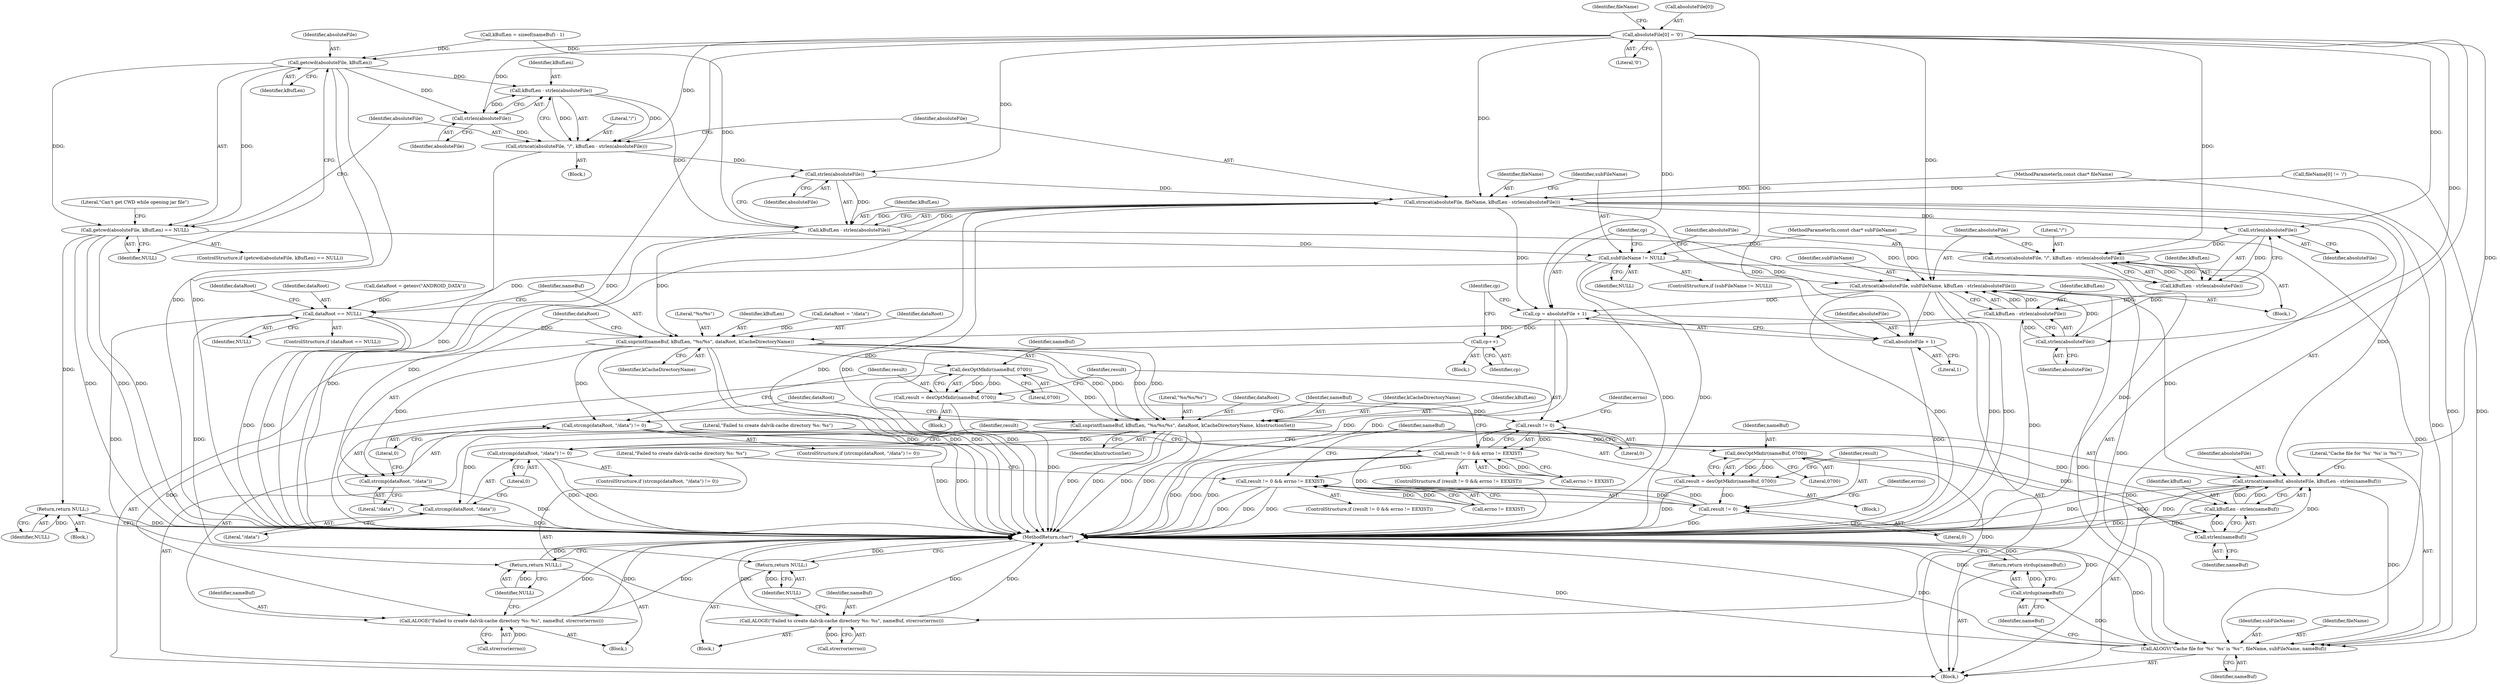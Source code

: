 digraph "0_Android_338aeaf28e9981c15d0673b18487dba61eb5447c@array" {
"1000121" [label="(Call,absoluteFile[0] = '\0')"];
"1000135" [label="(Call,getcwd(absoluteFile, kBufLen))"];
"1000134" [label="(Call,getcwd(absoluteFile, kBufLen) == NULL)"];
"1000142" [label="(Return,return NULL;)"];
"1000159" [label="(Call,subFileName != NULL)"];
"1000170" [label="(Call,strncat(absoluteFile, subFileName, kBufLen - strlen(absoluteFile)))"];
"1000177" [label="(Call,cp = absoluteFile + 1)"];
"1000198" [label="(Call,cp++)"];
"1000179" [label="(Call,absoluteFile + 1)"];
"1000282" [label="(Call,strncat(nameBuf, absoluteFile, kBufLen - strlen(nameBuf)))"];
"1000289" [label="(Call,ALOGV(\"Cache file for '%s' '%s' is '%s'\", fileName, subFileName, nameBuf))"];
"1000295" [label="(Call,strdup(nameBuf))"];
"1000294" [label="(Return,return strdup(nameBuf);)"];
"1000205" [label="(Call,dataRoot == NULL)"];
"1000211" [label="(Call,snprintf(nameBuf, kBufLen, \"%s/%s\", dataRoot, kCacheDirectoryName))"];
"1000218" [label="(Call,strcmp(dataRoot, \"/data\") != 0)"];
"1000219" [label="(Call,strcmp(dataRoot, \"/data\"))"];
"1000227" [label="(Call,dexOptMkdir(nameBuf, 0700))"];
"1000225" [label="(Call,result = dexOptMkdir(nameBuf, 0700))"];
"1000232" [label="(Call,result != 0)"];
"1000231" [label="(Call,result != 0 && errno != EEXIST)"];
"1000267" [label="(Call,result != 0 && errno != EEXIST)"];
"1000239" [label="(Call,ALOGE(\"Failed to create dalvik-cache directory %s: %s\", nameBuf, strerror(errno)))"];
"1000246" [label="(Call,snprintf(nameBuf, kBufLen, \"%s/%s/%s\", dataRoot, kCacheDirectoryName, kInstructionSet))"];
"1000254" [label="(Call,strcmp(dataRoot, \"/data\") != 0)"];
"1000255" [label="(Call,strcmp(dataRoot, \"/data\"))"];
"1000263" [label="(Call,dexOptMkdir(nameBuf, 0700))"];
"1000261" [label="(Call,result = dexOptMkdir(nameBuf, 0700))"];
"1000268" [label="(Call,result != 0)"];
"1000275" [label="(Call,ALOGE(\"Failed to create dalvik-cache directory %s: %s\", nameBuf, strerror(errno)))"];
"1000287" [label="(Call,strlen(nameBuf))"];
"1000285" [label="(Call,kBufLen - strlen(nameBuf))"];
"1000244" [label="(Return,return NULL;)"];
"1000280" [label="(Return,return NULL;)"];
"1000147" [label="(Call,kBufLen - strlen(absoluteFile))"];
"1000144" [label="(Call,strncat(absoluteFile, \"/\", kBufLen - strlen(absoluteFile)))"];
"1000156" [label="(Call,strlen(absoluteFile))"];
"1000151" [label="(Call,strncat(absoluteFile, fileName, kBufLen - strlen(absoluteFile)))"];
"1000168" [label="(Call,strlen(absoluteFile))"];
"1000163" [label="(Call,strncat(absoluteFile, \"/\", kBufLen - strlen(absoluteFile)))"];
"1000175" [label="(Call,strlen(absoluteFile))"];
"1000173" [label="(Call,kBufLen - strlen(absoluteFile))"];
"1000166" [label="(Call,kBufLen - strlen(absoluteFile))"];
"1000154" [label="(Call,kBufLen - strlen(absoluteFile))"];
"1000149" [label="(Call,strlen(absoluteFile))"];
"1000227" [label="(Call,dexOptMkdir(nameBuf, 0700))"];
"1000171" [label="(Identifier,absoluteFile)"];
"1000141" [label="(Literal,\"Can't get CWD while opening jar file\")"];
"1000160" [label="(Identifier,subFileName)"];
"1000162" [label="(Block,)"];
"1000156" [label="(Call,strlen(absoluteFile))"];
"1000129" [label="(Identifier,fileName)"];
"1000287" [label="(Call,strlen(nameBuf))"];
"1000295" [label="(Call,strdup(nameBuf))"];
"1000277" [label="(Identifier,nameBuf)"];
"1000165" [label="(Literal,\"/\")"];
"1000233" [label="(Identifier,result)"];
"1000152" [label="(Identifier,absoluteFile)"];
"1000254" [label="(Call,strcmp(dataRoot, \"/data\") != 0)"];
"1000269" [label="(Identifier,result)"];
"1000212" [label="(Identifier,nameBuf)"];
"1000157" [label="(Identifier,absoluteFile)"];
"1000296" [label="(Identifier,nameBuf)"];
"1000218" [label="(Call,strcmp(dataRoot, \"/data\") != 0)"];
"1000223" [label="(Block,)"];
"1000139" [label="(Block,)"];
"1000159" [label="(Call,subFileName != NULL)"];
"1000242" [label="(Call,strerror(errno))"];
"1000272" [label="(Identifier,errno)"];
"1000262" [label="(Identifier,result)"];
"1000255" [label="(Call,strcmp(dataRoot, \"/data\"))"];
"1000297" [label="(MethodReturn,char*)"];
"1000221" [label="(Literal,\"/data\")"];
"1000187" [label="(Block,)"];
"1000200" [label="(Call,dataRoot = getenv(\"ANDROID_DATA\"))"];
"1000267" [label="(Call,result != 0 && errno != EEXIST)"];
"1000138" [label="(Identifier,NULL)"];
"1000225" [label="(Call,result = dexOptMkdir(nameBuf, 0700))"];
"1000154" [label="(Call,kBufLen - strlen(absoluteFile))"];
"1000172" [label="(Identifier,subFileName)"];
"1000215" [label="(Identifier,dataRoot)"];
"1000244" [label="(Return,return NULL;)"];
"1000251" [label="(Identifier,kCacheDirectoryName)"];
"1000281" [label="(Identifier,NULL)"];
"1000181" [label="(Literal,1)"];
"1000168" [label="(Call,strlen(absoluteFile))"];
"1000217" [label="(ControlStructure,if (strcmp(dataRoot, \"/data\") != 0))"];
"1000274" [label="(Block,)"];
"1000248" [label="(Identifier,kBufLen)"];
"1000174" [label="(Identifier,kBufLen)"];
"1000204" [label="(ControlStructure,if (dataRoot == NULL))"];
"1000137" [label="(Identifier,kBufLen)"];
"1000234" [label="(Literal,0)"];
"1000288" [label="(Identifier,nameBuf)"];
"1000261" [label="(Call,result = dexOptMkdir(nameBuf, 0700))"];
"1000214" [label="(Literal,\"%s/%s\")"];
"1000176" [label="(Identifier,absoluteFile)"];
"1000258" [label="(Literal,0)"];
"1000147" [label="(Call,kBufLen - strlen(absoluteFile))"];
"1000146" [label="(Literal,\"/\")"];
"1000268" [label="(Call,result != 0)"];
"1000198" [label="(Call,cp++)"];
"1000213" [label="(Identifier,kBufLen)"];
"1000122" [label="(Call,absoluteFile[0])"];
"1000127" [label="(Call,fileName[0] != '/')"];
"1000241" [label="(Identifier,nameBuf)"];
"1000175" [label="(Call,strlen(absoluteFile))"];
"1000178" [label="(Identifier,cp)"];
"1000292" [label="(Identifier,subFileName)"];
"1000266" [label="(ControlStructure,if (result != 0 && errno != EEXIST))"];
"1000228" [label="(Identifier,nameBuf)"];
"1000275" [label="(Call,ALOGE(\"Failed to create dalvik-cache directory %s: %s\", nameBuf, strerror(errno)))"];
"1000270" [label="(Literal,0)"];
"1000170" [label="(Call,strncat(absoluteFile, subFileName, kBufLen - strlen(absoluteFile)))"];
"1000161" [label="(Identifier,NULL)"];
"1000284" [label="(Identifier,absoluteFile)"];
"1000143" [label="(Identifier,NULL)"];
"1000286" [label="(Identifier,kBufLen)"];
"1000166" [label="(Call,kBufLen - strlen(absoluteFile))"];
"1000173" [label="(Call,kBufLen - strlen(absoluteFile))"];
"1000222" [label="(Literal,0)"];
"1000113" [label="(Call,kBufLen = sizeof(nameBuf) - 1)"];
"1000134" [label="(Call,getcwd(absoluteFile, kBufLen) == NULL)"];
"1000259" [label="(Block,)"];
"1000240" [label="(Literal,\"Failed to create dalvik-cache directory %s: %s\")"];
"1000169" [label="(Identifier,absoluteFile)"];
"1000236" [label="(Identifier,errno)"];
"1000280" [label="(Return,return NULL;)"];
"1000235" [label="(Call,errno != EEXIST)"];
"1000290" [label="(Literal,\"Cache file for '%s' '%s' is '%s'\")"];
"1000144" [label="(Call,strncat(absoluteFile, \"/\", kBufLen - strlen(absoluteFile)))"];
"1000150" [label="(Identifier,absoluteFile)"];
"1000109" [label="(Block,)"];
"1000283" [label="(Identifier,nameBuf)"];
"1000252" [label="(Identifier,kInstructionSet)"];
"1000265" [label="(Literal,0700)"];
"1000289" [label="(Call,ALOGV(\"Cache file for '%s' '%s' is '%s'\", fileName, subFileName, nameBuf))"];
"1000151" [label="(Call,strncat(absoluteFile, fileName, kBufLen - strlen(absoluteFile)))"];
"1000153" [label="(Identifier,fileName)"];
"1000219" [label="(Call,strcmp(dataRoot, \"/data\"))"];
"1000294" [label="(Return,return strdup(nameBuf);)"];
"1000164" [label="(Identifier,absoluteFile)"];
"1000229" [label="(Literal,0700)"];
"1000177" [label="(Call,cp = absoluteFile + 1)"];
"1000231" [label="(Call,result != 0 && errno != EEXIST)"];
"1000257" [label="(Literal,\"/data\")"];
"1000245" [label="(Identifier,NULL)"];
"1000249" [label="(Literal,\"%s/%s/%s\")"];
"1000132" [label="(Block,)"];
"1000278" [label="(Call,strerror(errno))"];
"1000148" [label="(Identifier,kBufLen)"];
"1000179" [label="(Call,absoluteFile + 1)"];
"1000256" [label="(Identifier,dataRoot)"];
"1000271" [label="(Call,errno != EEXIST)"];
"1000226" [label="(Identifier,result)"];
"1000209" [label="(Identifier,dataRoot)"];
"1000246" [label="(Call,snprintf(nameBuf, kBufLen, \"%s/%s/%s\", dataRoot, kCacheDirectoryName, kInstructionSet))"];
"1000145" [label="(Identifier,absoluteFile)"];
"1000206" [label="(Identifier,dataRoot)"];
"1000142" [label="(Return,return NULL;)"];
"1000135" [label="(Call,getcwd(absoluteFile, kBufLen))"];
"1000205" [label="(Call,dataRoot == NULL)"];
"1000285" [label="(Call,kBufLen - strlen(nameBuf))"];
"1000207" [label="(Identifier,NULL)"];
"1000185" [label="(Identifier,cp)"];
"1000238" [label="(Block,)"];
"1000250" [label="(Identifier,dataRoot)"];
"1000149" [label="(Call,strlen(absoluteFile))"];
"1000121" [label="(Call,absoluteFile[0] = '\0')"];
"1000211" [label="(Call,snprintf(nameBuf, kBufLen, \"%s/%s\", dataRoot, kCacheDirectoryName))"];
"1000253" [label="(ControlStructure,if (strcmp(dataRoot, \"/data\") != 0))"];
"1000167" [label="(Identifier,kBufLen)"];
"1000291" [label="(Identifier,fileName)"];
"1000208" [label="(Call,dataRoot = \"/data\")"];
"1000180" [label="(Identifier,absoluteFile)"];
"1000276" [label="(Literal,\"Failed to create dalvik-cache directory %s: %s\")"];
"1000232" [label="(Call,result != 0)"];
"1000282" [label="(Call,strncat(nameBuf, absoluteFile, kBufLen - strlen(nameBuf)))"];
"1000216" [label="(Identifier,kCacheDirectoryName)"];
"1000125" [label="(Literal,'\0')"];
"1000163" [label="(Call,strncat(absoluteFile, \"/\", kBufLen - strlen(absoluteFile)))"];
"1000107" [label="(MethodParameterIn,const char* fileName)"];
"1000264" [label="(Identifier,nameBuf)"];
"1000136" [label="(Identifier,absoluteFile)"];
"1000293" [label="(Identifier,nameBuf)"];
"1000247" [label="(Identifier,nameBuf)"];
"1000155" [label="(Identifier,kBufLen)"];
"1000133" [label="(ControlStructure,if (getcwd(absoluteFile, kBufLen) == NULL))"];
"1000158" [label="(ControlStructure,if (subFileName != NULL))"];
"1000220" [label="(Identifier,dataRoot)"];
"1000199" [label="(Identifier,cp)"];
"1000263" [label="(Call,dexOptMkdir(nameBuf, 0700))"];
"1000230" [label="(ControlStructure,if (result != 0 && errno != EEXIST))"];
"1000108" [label="(MethodParameterIn,const char* subFileName)"];
"1000239" [label="(Call,ALOGE(\"Failed to create dalvik-cache directory %s: %s\", nameBuf, strerror(errno)))"];
"1000121" -> "1000109"  [label="AST: "];
"1000121" -> "1000125"  [label="CFG: "];
"1000122" -> "1000121"  [label="AST: "];
"1000125" -> "1000121"  [label="AST: "];
"1000129" -> "1000121"  [label="CFG: "];
"1000121" -> "1000297"  [label="DDG: "];
"1000121" -> "1000135"  [label="DDG: "];
"1000121" -> "1000144"  [label="DDG: "];
"1000121" -> "1000149"  [label="DDG: "];
"1000121" -> "1000151"  [label="DDG: "];
"1000121" -> "1000156"  [label="DDG: "];
"1000121" -> "1000163"  [label="DDG: "];
"1000121" -> "1000168"  [label="DDG: "];
"1000121" -> "1000170"  [label="DDG: "];
"1000121" -> "1000175"  [label="DDG: "];
"1000121" -> "1000177"  [label="DDG: "];
"1000121" -> "1000179"  [label="DDG: "];
"1000121" -> "1000282"  [label="DDG: "];
"1000135" -> "1000134"  [label="AST: "];
"1000135" -> "1000137"  [label="CFG: "];
"1000136" -> "1000135"  [label="AST: "];
"1000137" -> "1000135"  [label="AST: "];
"1000138" -> "1000135"  [label="CFG: "];
"1000135" -> "1000297"  [label="DDG: "];
"1000135" -> "1000297"  [label="DDG: "];
"1000135" -> "1000134"  [label="DDG: "];
"1000135" -> "1000134"  [label="DDG: "];
"1000113" -> "1000135"  [label="DDG: "];
"1000135" -> "1000147"  [label="DDG: "];
"1000135" -> "1000149"  [label="DDG: "];
"1000134" -> "1000133"  [label="AST: "];
"1000134" -> "1000138"  [label="CFG: "];
"1000138" -> "1000134"  [label="AST: "];
"1000141" -> "1000134"  [label="CFG: "];
"1000145" -> "1000134"  [label="CFG: "];
"1000134" -> "1000297"  [label="DDG: "];
"1000134" -> "1000297"  [label="DDG: "];
"1000134" -> "1000297"  [label="DDG: "];
"1000134" -> "1000142"  [label="DDG: "];
"1000134" -> "1000159"  [label="DDG: "];
"1000142" -> "1000139"  [label="AST: "];
"1000142" -> "1000143"  [label="CFG: "];
"1000143" -> "1000142"  [label="AST: "];
"1000297" -> "1000142"  [label="CFG: "];
"1000142" -> "1000297"  [label="DDG: "];
"1000143" -> "1000142"  [label="DDG: "];
"1000159" -> "1000158"  [label="AST: "];
"1000159" -> "1000161"  [label="CFG: "];
"1000160" -> "1000159"  [label="AST: "];
"1000161" -> "1000159"  [label="AST: "];
"1000164" -> "1000159"  [label="CFG: "];
"1000178" -> "1000159"  [label="CFG: "];
"1000159" -> "1000297"  [label="DDG: "];
"1000159" -> "1000297"  [label="DDG: "];
"1000108" -> "1000159"  [label="DDG: "];
"1000159" -> "1000170"  [label="DDG: "];
"1000159" -> "1000205"  [label="DDG: "];
"1000159" -> "1000289"  [label="DDG: "];
"1000170" -> "1000162"  [label="AST: "];
"1000170" -> "1000173"  [label="CFG: "];
"1000171" -> "1000170"  [label="AST: "];
"1000172" -> "1000170"  [label="AST: "];
"1000173" -> "1000170"  [label="AST: "];
"1000178" -> "1000170"  [label="CFG: "];
"1000170" -> "1000297"  [label="DDG: "];
"1000170" -> "1000297"  [label="DDG: "];
"1000170" -> "1000297"  [label="DDG: "];
"1000175" -> "1000170"  [label="DDG: "];
"1000108" -> "1000170"  [label="DDG: "];
"1000173" -> "1000170"  [label="DDG: "];
"1000173" -> "1000170"  [label="DDG: "];
"1000170" -> "1000177"  [label="DDG: "];
"1000170" -> "1000179"  [label="DDG: "];
"1000170" -> "1000282"  [label="DDG: "];
"1000170" -> "1000289"  [label="DDG: "];
"1000177" -> "1000109"  [label="AST: "];
"1000177" -> "1000179"  [label="CFG: "];
"1000178" -> "1000177"  [label="AST: "];
"1000179" -> "1000177"  [label="AST: "];
"1000185" -> "1000177"  [label="CFG: "];
"1000177" -> "1000297"  [label="DDG: "];
"1000177" -> "1000297"  [label="DDG: "];
"1000151" -> "1000177"  [label="DDG: "];
"1000177" -> "1000198"  [label="DDG: "];
"1000198" -> "1000187"  [label="AST: "];
"1000198" -> "1000199"  [label="CFG: "];
"1000199" -> "1000198"  [label="AST: "];
"1000185" -> "1000198"  [label="CFG: "];
"1000198" -> "1000297"  [label="DDG: "];
"1000179" -> "1000181"  [label="CFG: "];
"1000180" -> "1000179"  [label="AST: "];
"1000181" -> "1000179"  [label="AST: "];
"1000179" -> "1000297"  [label="DDG: "];
"1000151" -> "1000179"  [label="DDG: "];
"1000282" -> "1000109"  [label="AST: "];
"1000282" -> "1000285"  [label="CFG: "];
"1000283" -> "1000282"  [label="AST: "];
"1000284" -> "1000282"  [label="AST: "];
"1000285" -> "1000282"  [label="AST: "];
"1000290" -> "1000282"  [label="CFG: "];
"1000282" -> "1000297"  [label="DDG: "];
"1000282" -> "1000297"  [label="DDG: "];
"1000282" -> "1000297"  [label="DDG: "];
"1000287" -> "1000282"  [label="DDG: "];
"1000151" -> "1000282"  [label="DDG: "];
"1000285" -> "1000282"  [label="DDG: "];
"1000285" -> "1000282"  [label="DDG: "];
"1000282" -> "1000289"  [label="DDG: "];
"1000289" -> "1000109"  [label="AST: "];
"1000289" -> "1000293"  [label="CFG: "];
"1000290" -> "1000289"  [label="AST: "];
"1000291" -> "1000289"  [label="AST: "];
"1000292" -> "1000289"  [label="AST: "];
"1000293" -> "1000289"  [label="AST: "];
"1000296" -> "1000289"  [label="CFG: "];
"1000289" -> "1000297"  [label="DDG: "];
"1000289" -> "1000297"  [label="DDG: "];
"1000289" -> "1000297"  [label="DDG: "];
"1000151" -> "1000289"  [label="DDG: "];
"1000127" -> "1000289"  [label="DDG: "];
"1000107" -> "1000289"  [label="DDG: "];
"1000108" -> "1000289"  [label="DDG: "];
"1000289" -> "1000295"  [label="DDG: "];
"1000295" -> "1000294"  [label="AST: "];
"1000295" -> "1000296"  [label="CFG: "];
"1000296" -> "1000295"  [label="AST: "];
"1000294" -> "1000295"  [label="CFG: "];
"1000295" -> "1000297"  [label="DDG: "];
"1000295" -> "1000297"  [label="DDG: "];
"1000295" -> "1000294"  [label="DDG: "];
"1000294" -> "1000109"  [label="AST: "];
"1000297" -> "1000294"  [label="CFG: "];
"1000294" -> "1000297"  [label="DDG: "];
"1000205" -> "1000204"  [label="AST: "];
"1000205" -> "1000207"  [label="CFG: "];
"1000206" -> "1000205"  [label="AST: "];
"1000207" -> "1000205"  [label="AST: "];
"1000209" -> "1000205"  [label="CFG: "];
"1000212" -> "1000205"  [label="CFG: "];
"1000205" -> "1000297"  [label="DDG: "];
"1000205" -> "1000297"  [label="DDG: "];
"1000200" -> "1000205"  [label="DDG: "];
"1000205" -> "1000211"  [label="DDG: "];
"1000205" -> "1000244"  [label="DDG: "];
"1000205" -> "1000280"  [label="DDG: "];
"1000211" -> "1000109"  [label="AST: "];
"1000211" -> "1000216"  [label="CFG: "];
"1000212" -> "1000211"  [label="AST: "];
"1000213" -> "1000211"  [label="AST: "];
"1000214" -> "1000211"  [label="AST: "];
"1000215" -> "1000211"  [label="AST: "];
"1000216" -> "1000211"  [label="AST: "];
"1000220" -> "1000211"  [label="CFG: "];
"1000211" -> "1000297"  [label="DDG: "];
"1000211" -> "1000297"  [label="DDG: "];
"1000211" -> "1000297"  [label="DDG: "];
"1000154" -> "1000211"  [label="DDG: "];
"1000173" -> "1000211"  [label="DDG: "];
"1000208" -> "1000211"  [label="DDG: "];
"1000211" -> "1000218"  [label="DDG: "];
"1000211" -> "1000219"  [label="DDG: "];
"1000211" -> "1000227"  [label="DDG: "];
"1000211" -> "1000246"  [label="DDG: "];
"1000211" -> "1000246"  [label="DDG: "];
"1000211" -> "1000246"  [label="DDG: "];
"1000211" -> "1000246"  [label="DDG: "];
"1000218" -> "1000217"  [label="AST: "];
"1000218" -> "1000222"  [label="CFG: "];
"1000219" -> "1000218"  [label="AST: "];
"1000222" -> "1000218"  [label="AST: "];
"1000226" -> "1000218"  [label="CFG: "];
"1000247" -> "1000218"  [label="CFG: "];
"1000218" -> "1000297"  [label="DDG: "];
"1000218" -> "1000297"  [label="DDG: "];
"1000219" -> "1000221"  [label="CFG: "];
"1000220" -> "1000219"  [label="AST: "];
"1000221" -> "1000219"  [label="AST: "];
"1000222" -> "1000219"  [label="CFG: "];
"1000219" -> "1000297"  [label="DDG: "];
"1000227" -> "1000225"  [label="AST: "];
"1000227" -> "1000229"  [label="CFG: "];
"1000228" -> "1000227"  [label="AST: "];
"1000229" -> "1000227"  [label="AST: "];
"1000225" -> "1000227"  [label="CFG: "];
"1000227" -> "1000225"  [label="DDG: "];
"1000227" -> "1000225"  [label="DDG: "];
"1000227" -> "1000239"  [label="DDG: "];
"1000227" -> "1000246"  [label="DDG: "];
"1000225" -> "1000223"  [label="AST: "];
"1000226" -> "1000225"  [label="AST: "];
"1000233" -> "1000225"  [label="CFG: "];
"1000225" -> "1000297"  [label="DDG: "];
"1000225" -> "1000232"  [label="DDG: "];
"1000232" -> "1000231"  [label="AST: "];
"1000232" -> "1000234"  [label="CFG: "];
"1000233" -> "1000232"  [label="AST: "];
"1000234" -> "1000232"  [label="AST: "];
"1000236" -> "1000232"  [label="CFG: "];
"1000231" -> "1000232"  [label="CFG: "];
"1000232" -> "1000297"  [label="DDG: "];
"1000232" -> "1000231"  [label="DDG: "];
"1000232" -> "1000231"  [label="DDG: "];
"1000231" -> "1000230"  [label="AST: "];
"1000231" -> "1000235"  [label="CFG: "];
"1000235" -> "1000231"  [label="AST: "];
"1000240" -> "1000231"  [label="CFG: "];
"1000247" -> "1000231"  [label="CFG: "];
"1000231" -> "1000297"  [label="DDG: "];
"1000231" -> "1000297"  [label="DDG: "];
"1000231" -> "1000297"  [label="DDG: "];
"1000235" -> "1000231"  [label="DDG: "];
"1000235" -> "1000231"  [label="DDG: "];
"1000231" -> "1000267"  [label="DDG: "];
"1000267" -> "1000266"  [label="AST: "];
"1000267" -> "1000268"  [label="CFG: "];
"1000267" -> "1000271"  [label="CFG: "];
"1000268" -> "1000267"  [label="AST: "];
"1000271" -> "1000267"  [label="AST: "];
"1000276" -> "1000267"  [label="CFG: "];
"1000283" -> "1000267"  [label="CFG: "];
"1000267" -> "1000297"  [label="DDG: "];
"1000267" -> "1000297"  [label="DDG: "];
"1000267" -> "1000297"  [label="DDG: "];
"1000268" -> "1000267"  [label="DDG: "];
"1000268" -> "1000267"  [label="DDG: "];
"1000271" -> "1000267"  [label="DDG: "];
"1000271" -> "1000267"  [label="DDG: "];
"1000239" -> "1000238"  [label="AST: "];
"1000239" -> "1000242"  [label="CFG: "];
"1000240" -> "1000239"  [label="AST: "];
"1000241" -> "1000239"  [label="AST: "];
"1000242" -> "1000239"  [label="AST: "];
"1000245" -> "1000239"  [label="CFG: "];
"1000239" -> "1000297"  [label="DDG: "];
"1000239" -> "1000297"  [label="DDG: "];
"1000239" -> "1000297"  [label="DDG: "];
"1000242" -> "1000239"  [label="DDG: "];
"1000246" -> "1000109"  [label="AST: "];
"1000246" -> "1000252"  [label="CFG: "];
"1000247" -> "1000246"  [label="AST: "];
"1000248" -> "1000246"  [label="AST: "];
"1000249" -> "1000246"  [label="AST: "];
"1000250" -> "1000246"  [label="AST: "];
"1000251" -> "1000246"  [label="AST: "];
"1000252" -> "1000246"  [label="AST: "];
"1000256" -> "1000246"  [label="CFG: "];
"1000246" -> "1000297"  [label="DDG: "];
"1000246" -> "1000297"  [label="DDG: "];
"1000246" -> "1000297"  [label="DDG: "];
"1000246" -> "1000297"  [label="DDG: "];
"1000246" -> "1000254"  [label="DDG: "];
"1000246" -> "1000255"  [label="DDG: "];
"1000246" -> "1000263"  [label="DDG: "];
"1000246" -> "1000285"  [label="DDG: "];
"1000246" -> "1000287"  [label="DDG: "];
"1000254" -> "1000253"  [label="AST: "];
"1000254" -> "1000258"  [label="CFG: "];
"1000255" -> "1000254"  [label="AST: "];
"1000258" -> "1000254"  [label="AST: "];
"1000262" -> "1000254"  [label="CFG: "];
"1000283" -> "1000254"  [label="CFG: "];
"1000254" -> "1000297"  [label="DDG: "];
"1000254" -> "1000297"  [label="DDG: "];
"1000255" -> "1000257"  [label="CFG: "];
"1000256" -> "1000255"  [label="AST: "];
"1000257" -> "1000255"  [label="AST: "];
"1000258" -> "1000255"  [label="CFG: "];
"1000255" -> "1000297"  [label="DDG: "];
"1000263" -> "1000261"  [label="AST: "];
"1000263" -> "1000265"  [label="CFG: "];
"1000264" -> "1000263"  [label="AST: "];
"1000265" -> "1000263"  [label="AST: "];
"1000261" -> "1000263"  [label="CFG: "];
"1000263" -> "1000261"  [label="DDG: "];
"1000263" -> "1000261"  [label="DDG: "];
"1000263" -> "1000275"  [label="DDG: "];
"1000263" -> "1000287"  [label="DDG: "];
"1000261" -> "1000259"  [label="AST: "];
"1000262" -> "1000261"  [label="AST: "];
"1000269" -> "1000261"  [label="CFG: "];
"1000261" -> "1000297"  [label="DDG: "];
"1000261" -> "1000268"  [label="DDG: "];
"1000268" -> "1000270"  [label="CFG: "];
"1000269" -> "1000268"  [label="AST: "];
"1000270" -> "1000268"  [label="AST: "];
"1000272" -> "1000268"  [label="CFG: "];
"1000268" -> "1000297"  [label="DDG: "];
"1000275" -> "1000274"  [label="AST: "];
"1000275" -> "1000278"  [label="CFG: "];
"1000276" -> "1000275"  [label="AST: "];
"1000277" -> "1000275"  [label="AST: "];
"1000278" -> "1000275"  [label="AST: "];
"1000281" -> "1000275"  [label="CFG: "];
"1000275" -> "1000297"  [label="DDG: "];
"1000275" -> "1000297"  [label="DDG: "];
"1000275" -> "1000297"  [label="DDG: "];
"1000278" -> "1000275"  [label="DDG: "];
"1000287" -> "1000285"  [label="AST: "];
"1000287" -> "1000288"  [label="CFG: "];
"1000288" -> "1000287"  [label="AST: "];
"1000285" -> "1000287"  [label="CFG: "];
"1000287" -> "1000285"  [label="DDG: "];
"1000286" -> "1000285"  [label="AST: "];
"1000285" -> "1000297"  [label="DDG: "];
"1000285" -> "1000297"  [label="DDG: "];
"1000244" -> "1000238"  [label="AST: "];
"1000244" -> "1000245"  [label="CFG: "];
"1000245" -> "1000244"  [label="AST: "];
"1000297" -> "1000244"  [label="CFG: "];
"1000244" -> "1000297"  [label="DDG: "];
"1000245" -> "1000244"  [label="DDG: "];
"1000280" -> "1000274"  [label="AST: "];
"1000280" -> "1000281"  [label="CFG: "];
"1000281" -> "1000280"  [label="AST: "];
"1000297" -> "1000280"  [label="CFG: "];
"1000280" -> "1000297"  [label="DDG: "];
"1000281" -> "1000280"  [label="DDG: "];
"1000147" -> "1000144"  [label="AST: "];
"1000147" -> "1000149"  [label="CFG: "];
"1000148" -> "1000147"  [label="AST: "];
"1000149" -> "1000147"  [label="AST: "];
"1000144" -> "1000147"  [label="CFG: "];
"1000147" -> "1000144"  [label="DDG: "];
"1000147" -> "1000144"  [label="DDG: "];
"1000149" -> "1000147"  [label="DDG: "];
"1000147" -> "1000154"  [label="DDG: "];
"1000144" -> "1000132"  [label="AST: "];
"1000145" -> "1000144"  [label="AST: "];
"1000146" -> "1000144"  [label="AST: "];
"1000152" -> "1000144"  [label="CFG: "];
"1000144" -> "1000297"  [label="DDG: "];
"1000149" -> "1000144"  [label="DDG: "];
"1000144" -> "1000156"  [label="DDG: "];
"1000156" -> "1000154"  [label="AST: "];
"1000156" -> "1000157"  [label="CFG: "];
"1000157" -> "1000156"  [label="AST: "];
"1000154" -> "1000156"  [label="CFG: "];
"1000156" -> "1000151"  [label="DDG: "];
"1000156" -> "1000154"  [label="DDG: "];
"1000151" -> "1000109"  [label="AST: "];
"1000151" -> "1000154"  [label="CFG: "];
"1000152" -> "1000151"  [label="AST: "];
"1000153" -> "1000151"  [label="AST: "];
"1000154" -> "1000151"  [label="AST: "];
"1000160" -> "1000151"  [label="CFG: "];
"1000151" -> "1000297"  [label="DDG: "];
"1000151" -> "1000297"  [label="DDG: "];
"1000151" -> "1000297"  [label="DDG: "];
"1000127" -> "1000151"  [label="DDG: "];
"1000107" -> "1000151"  [label="DDG: "];
"1000154" -> "1000151"  [label="DDG: "];
"1000154" -> "1000151"  [label="DDG: "];
"1000151" -> "1000168"  [label="DDG: "];
"1000168" -> "1000166"  [label="AST: "];
"1000168" -> "1000169"  [label="CFG: "];
"1000169" -> "1000168"  [label="AST: "];
"1000166" -> "1000168"  [label="CFG: "];
"1000168" -> "1000163"  [label="DDG: "];
"1000168" -> "1000166"  [label="DDG: "];
"1000163" -> "1000162"  [label="AST: "];
"1000163" -> "1000166"  [label="CFG: "];
"1000164" -> "1000163"  [label="AST: "];
"1000165" -> "1000163"  [label="AST: "];
"1000166" -> "1000163"  [label="AST: "];
"1000171" -> "1000163"  [label="CFG: "];
"1000163" -> "1000297"  [label="DDG: "];
"1000166" -> "1000163"  [label="DDG: "];
"1000166" -> "1000163"  [label="DDG: "];
"1000163" -> "1000175"  [label="DDG: "];
"1000175" -> "1000173"  [label="AST: "];
"1000175" -> "1000176"  [label="CFG: "];
"1000176" -> "1000175"  [label="AST: "];
"1000173" -> "1000175"  [label="CFG: "];
"1000175" -> "1000173"  [label="DDG: "];
"1000174" -> "1000173"  [label="AST: "];
"1000173" -> "1000297"  [label="DDG: "];
"1000166" -> "1000173"  [label="DDG: "];
"1000167" -> "1000166"  [label="AST: "];
"1000154" -> "1000166"  [label="DDG: "];
"1000155" -> "1000154"  [label="AST: "];
"1000154" -> "1000297"  [label="DDG: "];
"1000113" -> "1000154"  [label="DDG: "];
"1000149" -> "1000150"  [label="CFG: "];
"1000150" -> "1000149"  [label="AST: "];
}

